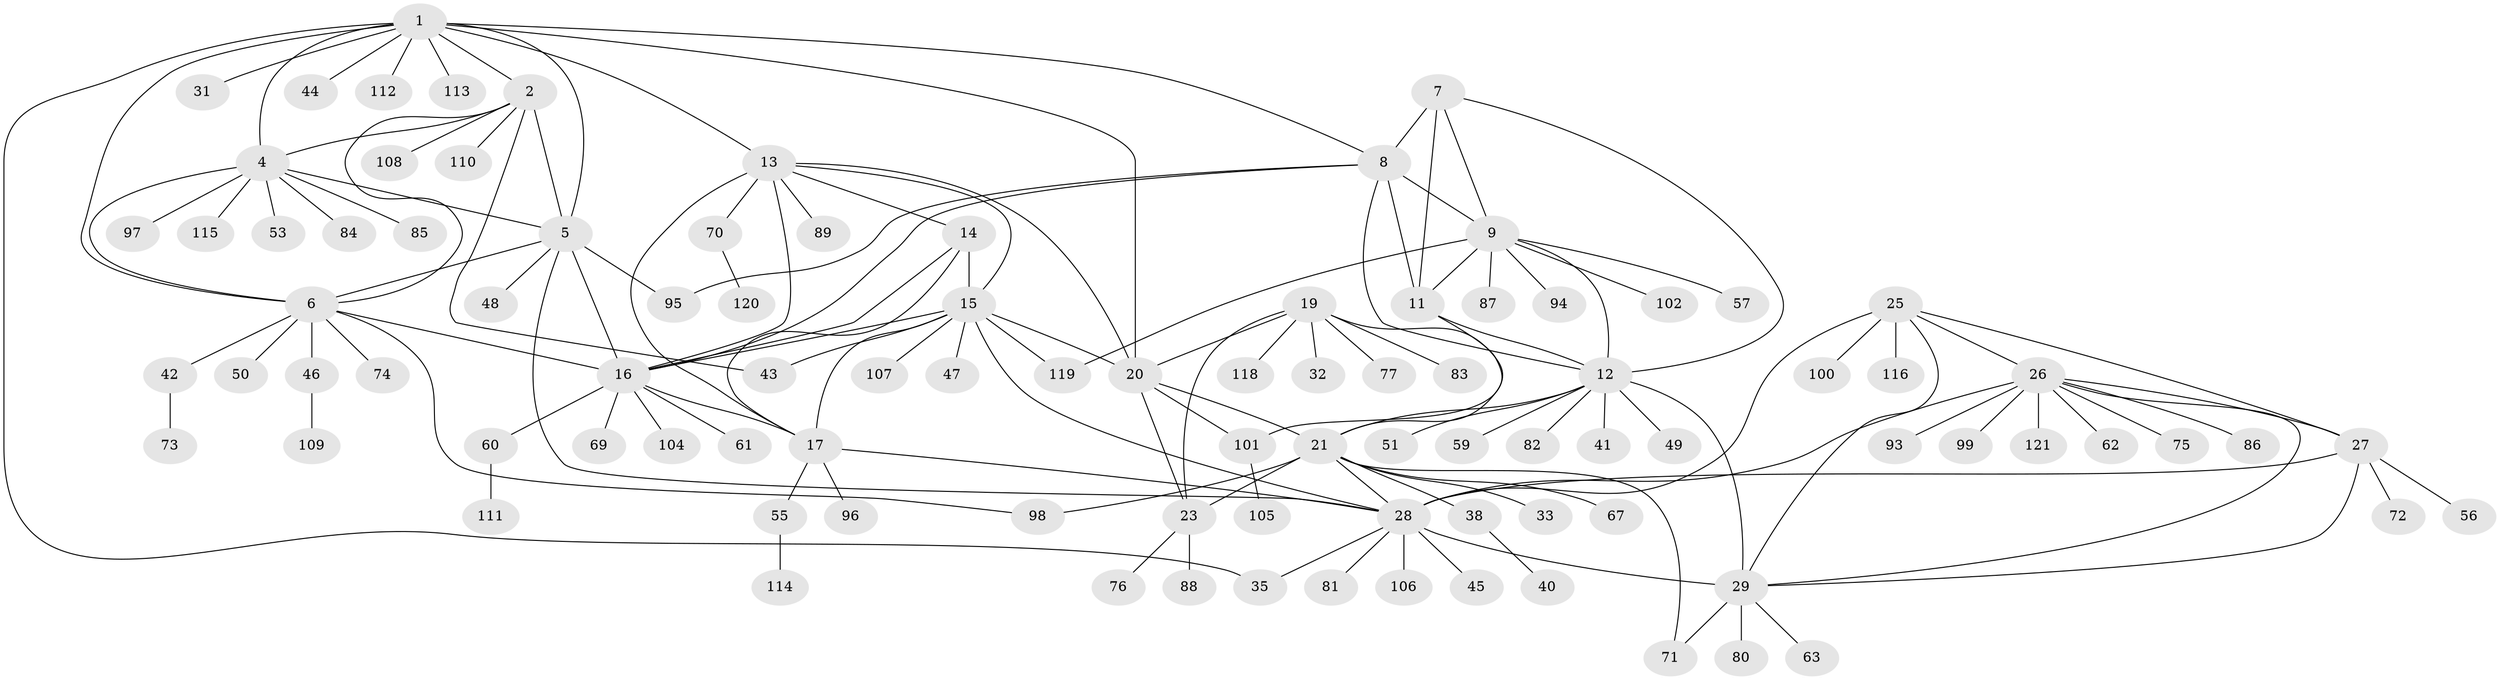 // original degree distribution, {6: 0.024793388429752067, 9: 0.024793388429752067, 12: 0.008264462809917356, 10: 0.06611570247933884, 11: 0.01652892561983471, 5: 0.01652892561983471, 7: 0.03305785123966942, 13: 0.008264462809917356, 8: 0.049586776859504134, 1: 0.5619834710743802, 2: 0.17355371900826447, 3: 0.01652892561983471}
// Generated by graph-tools (version 1.1) at 2025/42/03/06/25 10:42:11]
// undirected, 97 vertices, 140 edges
graph export_dot {
graph [start="1"]
  node [color=gray90,style=filled];
  1 [super="+3"];
  2 [super="+54"];
  4 [super="+66"];
  5 [super="+68"];
  6 [super="+103"];
  7;
  8 [super="+10"];
  9 [super="+91"];
  11 [super="+92"];
  12 [super="+64"];
  13 [super="+58"];
  14;
  15 [super="+79"];
  16 [super="+18"];
  17 [super="+65"];
  19 [super="+22"];
  20 [super="+37"];
  21 [super="+24"];
  23 [super="+52"];
  25 [super="+90"];
  26 [super="+34"];
  27 [super="+39"];
  28 [super="+30"];
  29 [super="+36"];
  31;
  32;
  33;
  35;
  38;
  40;
  41;
  42;
  43;
  44;
  45;
  46;
  47;
  48;
  49;
  50;
  51;
  53;
  55;
  56;
  57;
  59;
  60;
  61;
  62;
  63;
  67;
  69;
  70;
  71;
  72;
  73 [super="+78"];
  74;
  75;
  76;
  77;
  80;
  81;
  82;
  83 [super="+117"];
  84;
  85;
  86;
  87;
  88;
  89;
  93;
  94;
  95;
  96;
  97;
  98;
  99;
  100;
  101;
  102;
  104;
  105;
  106;
  107;
  108;
  109;
  110;
  111;
  112;
  113;
  114;
  115;
  116;
  118;
  119;
  120;
  121;
  1 -- 2 [weight=2];
  1 -- 4 [weight=2];
  1 -- 5 [weight=2];
  1 -- 6 [weight=2];
  1 -- 20;
  1 -- 35;
  1 -- 8;
  1 -- 44;
  1 -- 13;
  1 -- 112;
  1 -- 113;
  1 -- 31;
  2 -- 4;
  2 -- 5;
  2 -- 6;
  2 -- 43;
  2 -- 108;
  2 -- 110;
  4 -- 5;
  4 -- 6;
  4 -- 53;
  4 -- 84;
  4 -- 85;
  4 -- 97;
  4 -- 115;
  5 -- 6;
  5 -- 48;
  5 -- 95;
  5 -- 28;
  5 -- 16;
  6 -- 42;
  6 -- 46;
  6 -- 50;
  6 -- 74;
  6 -- 98;
  6 -- 16;
  7 -- 8 [weight=2];
  7 -- 9;
  7 -- 11;
  7 -- 12;
  8 -- 9 [weight=2];
  8 -- 11 [weight=2];
  8 -- 12 [weight=2];
  8 -- 95;
  8 -- 16;
  9 -- 11;
  9 -- 12;
  9 -- 57;
  9 -- 87;
  9 -- 94;
  9 -- 119;
  9 -- 102;
  11 -- 12;
  11 -- 101;
  12 -- 29;
  12 -- 41;
  12 -- 49;
  12 -- 51;
  12 -- 59;
  12 -- 82;
  12 -- 21;
  13 -- 14;
  13 -- 15;
  13 -- 16 [weight=2];
  13 -- 17;
  13 -- 20;
  13 -- 70;
  13 -- 89;
  14 -- 15;
  14 -- 16 [weight=2];
  14 -- 17;
  15 -- 16 [weight=2];
  15 -- 17;
  15 -- 43;
  15 -- 47;
  15 -- 107;
  15 -- 28;
  15 -- 20;
  15 -- 119;
  16 -- 17 [weight=2];
  16 -- 60;
  16 -- 104;
  16 -- 69;
  16 -- 61;
  17 -- 55;
  17 -- 96;
  17 -- 28;
  19 -- 20 [weight=2];
  19 -- 21 [weight=4];
  19 -- 23 [weight=2];
  19 -- 32;
  19 -- 118;
  19 -- 83;
  19 -- 77;
  20 -- 21 [weight=2];
  20 -- 23;
  20 -- 101;
  21 -- 23 [weight=2];
  21 -- 33;
  21 -- 38;
  21 -- 67;
  21 -- 98;
  21 -- 71;
  21 -- 28;
  23 -- 76;
  23 -- 88;
  25 -- 26;
  25 -- 27;
  25 -- 28 [weight=2];
  25 -- 29;
  25 -- 100;
  25 -- 116;
  26 -- 27;
  26 -- 28 [weight=2];
  26 -- 29;
  26 -- 75;
  26 -- 86;
  26 -- 93;
  26 -- 99;
  26 -- 121;
  26 -- 62;
  27 -- 28 [weight=2];
  27 -- 29;
  27 -- 56;
  27 -- 72;
  28 -- 29 [weight=2];
  28 -- 45;
  28 -- 81;
  28 -- 106;
  28 -- 35;
  29 -- 63;
  29 -- 71;
  29 -- 80;
  38 -- 40;
  42 -- 73;
  46 -- 109;
  55 -- 114;
  60 -- 111;
  70 -- 120;
  101 -- 105;
}
